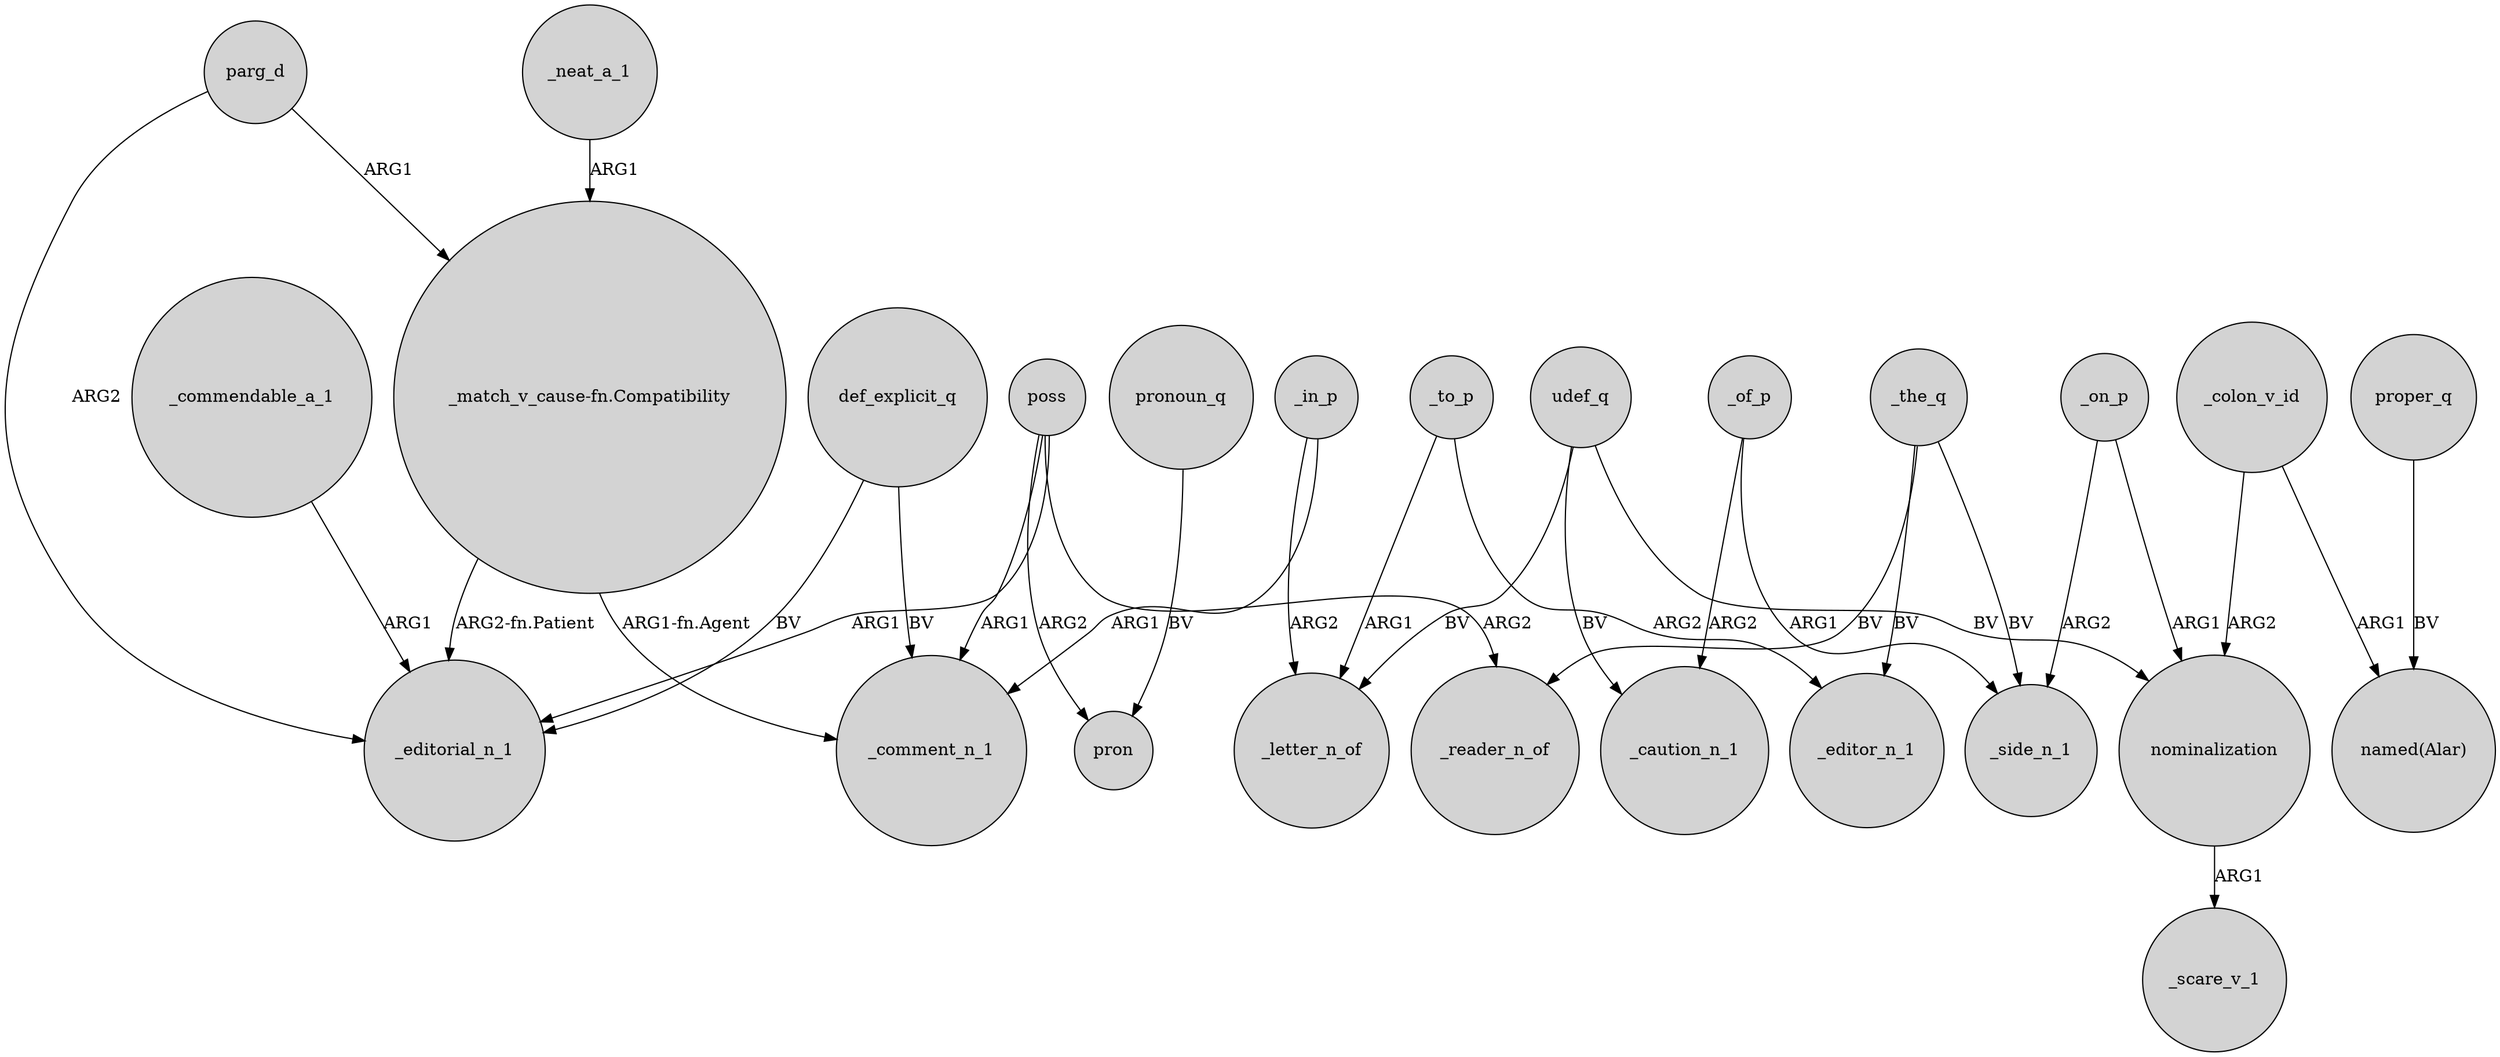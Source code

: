 digraph {
	node [shape=circle style=filled]
	poss -> _comment_n_1 [label=ARG1]
	poss -> pron [label=ARG2]
	poss -> _editorial_n_1 [label=ARG1]
	_of_p -> _caution_n_1 [label=ARG2]
	_the_q -> _reader_n_of [label=BV]
	udef_q -> _letter_n_of [label=BV]
	_the_q -> _side_n_1 [label=BV]
	_neat_a_1 -> "_match_v_cause-fn.Compatibility" [label=ARG1]
	_on_p -> nominalization [label=ARG1]
	udef_q -> _caution_n_1 [label=BV]
	pronoun_q -> pron [label=BV]
	_to_p -> _editor_n_1 [label=ARG2]
	_to_p -> _letter_n_of [label=ARG1]
	"_match_v_cause-fn.Compatibility" -> _comment_n_1 [label="ARG1-fn.Agent"]
	"_match_v_cause-fn.Compatibility" -> _editorial_n_1 [label="ARG2-fn.Patient"]
	_on_p -> _side_n_1 [label=ARG2]
	parg_d -> _editorial_n_1 [label=ARG2]
	def_explicit_q -> _editorial_n_1 [label=BV]
	proper_q -> "named(Alar)" [label=BV]
	udef_q -> nominalization [label=BV]
	_in_p -> _comment_n_1 [label=ARG1]
	def_explicit_q -> _comment_n_1 [label=BV]
	_the_q -> _editor_n_1 [label=BV]
	_of_p -> _side_n_1 [label=ARG1]
	_colon_v_id -> nominalization [label=ARG2]
	_commendable_a_1 -> _editorial_n_1 [label=ARG1]
	_colon_v_id -> "named(Alar)" [label=ARG1]
	parg_d -> "_match_v_cause-fn.Compatibility" [label=ARG1]
	poss -> _reader_n_of [label=ARG2]
	_in_p -> _letter_n_of [label=ARG2]
	nominalization -> _scare_v_1 [label=ARG1]
}
